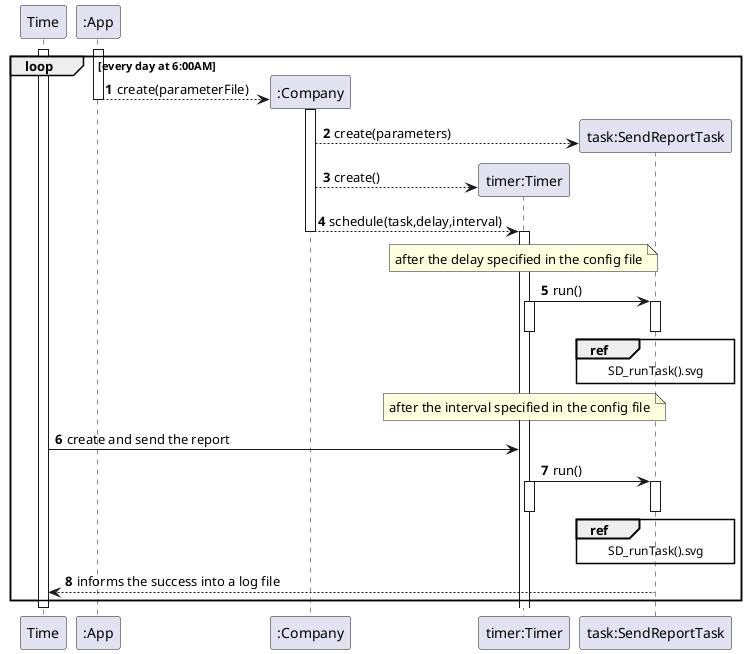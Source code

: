 @startuml
'https://plantuml.com/sequence-diagram

autonumber
participant "Time" as tm

participant ":App" as ap
participant ":Company" as comp
participant "timer:Timer" as timer
participant "task:SendReportTask" as task

loop every day at 6:00AM
activate tm

    activate ap
    ap --> comp**:create(parameterFile)
    deactivate ap
    activate comp
    comp --> task**: create(parameters)
    comp --> timer**:create()
    comp --> timer : schedule(task,delay,interval)
    deactivate comp
    note over timer: after the delay specified in the config file
    activate timer
    deactivate

    timer -> task:run()
    ref over task: SD_runTask().svg
    activate timer
    deactivate timer
    activate task
    deactivate
    note over timer: after the interval specified in the config file
    tm -> timer: create and send the report
    timer -> task:run()
    ref over task: SD_runTask().svg
    activate timer
    deactivate timer
    activate task
    deactivate
    deactivate comp
    task --> tm: informs the success into a log file
end
deactivate tm
@enduml